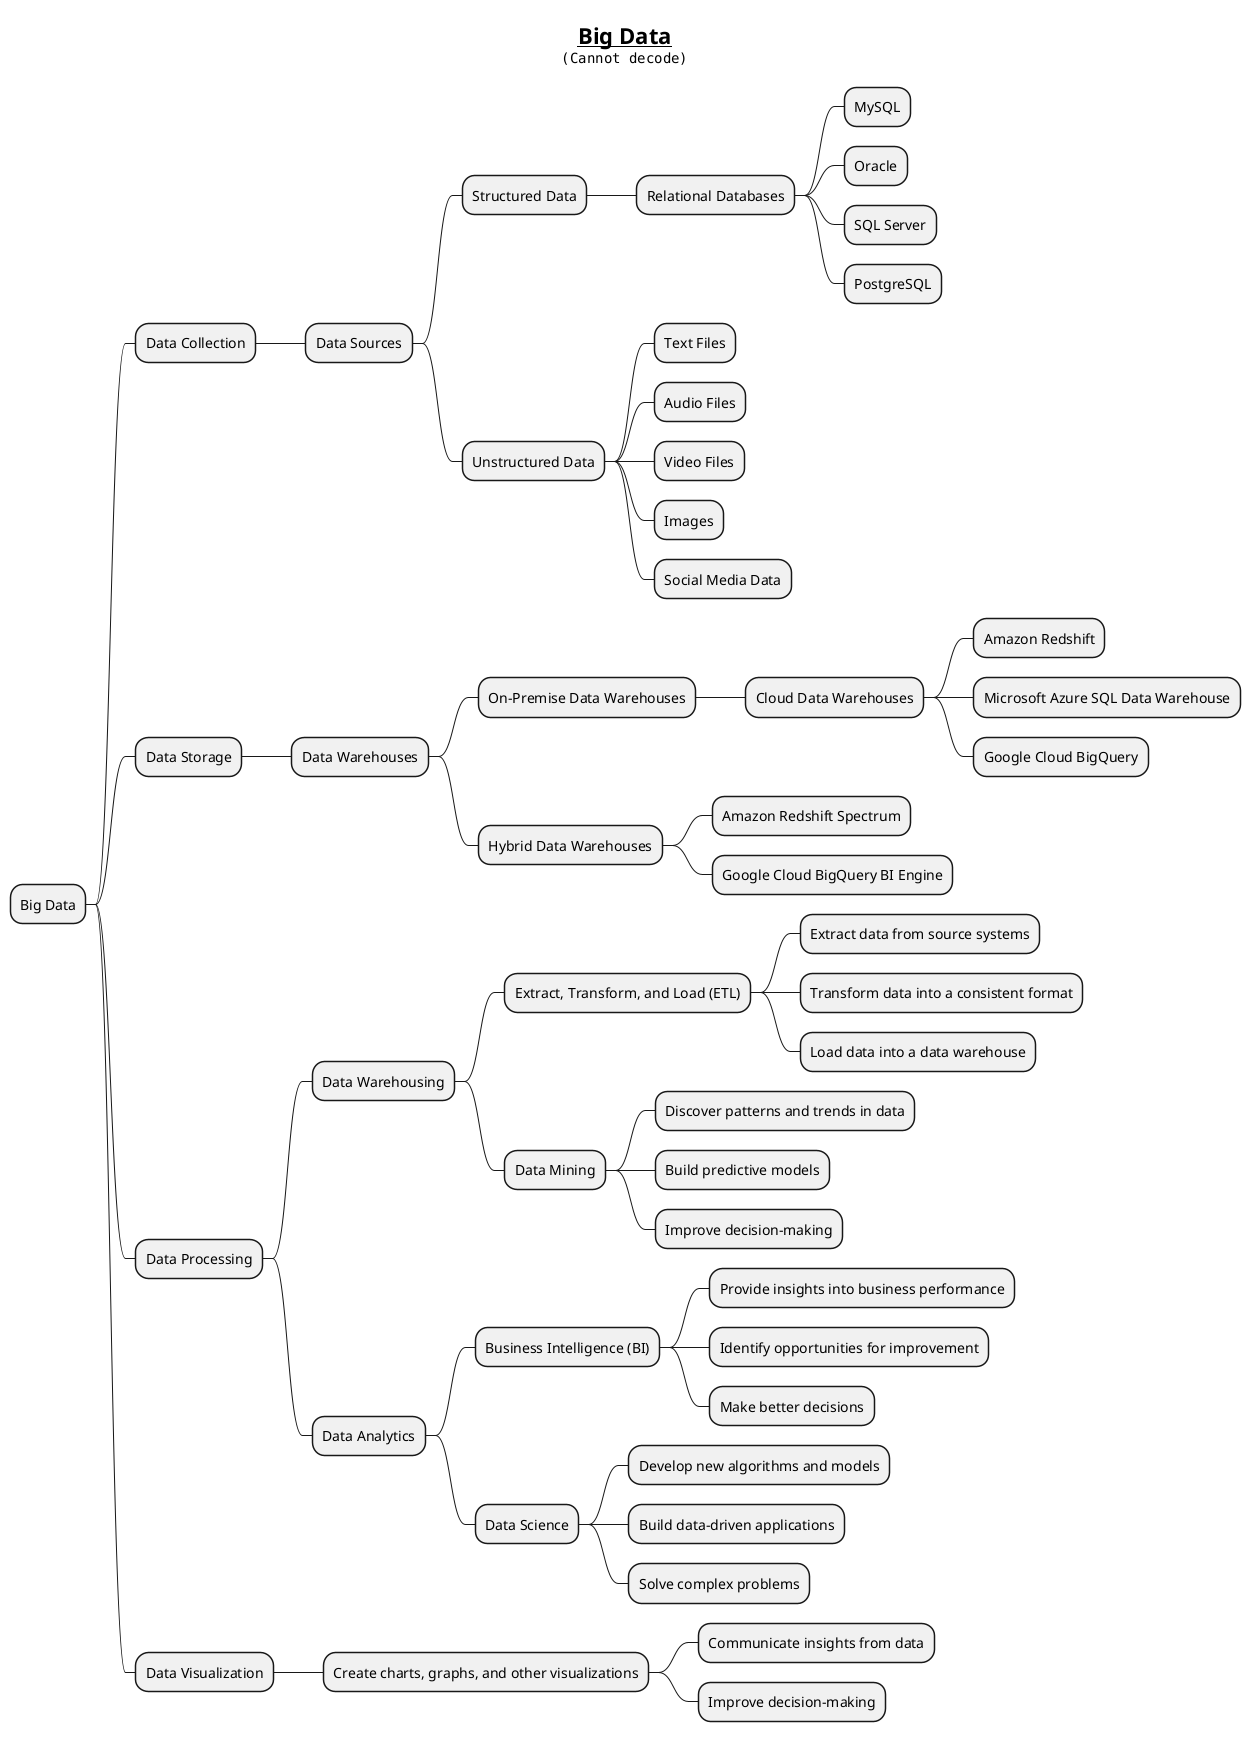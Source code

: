 @startmindmap
title = __Big Data__\n<img:images/img_22.png>
* Big Data
** Data Collection
*** Data Sources
**** Structured Data
***** Relational Databases
****** MySQL
****** Oracle
****** SQL Server
****** PostgreSQL
**** Unstructured Data
***** Text Files
***** Audio Files
***** Video Files
***** Images
***** Social Media Data
** Data Storage
*** Data Warehouses
**** On-Premise Data Warehouses
***** Cloud Data Warehouses
****** Amazon Redshift
****** Microsoft Azure SQL Data Warehouse
****** Google Cloud BigQuery
**** Hybrid Data Warehouses
***** Amazon Redshift Spectrum
***** Google Cloud BigQuery BI Engine
** Data Processing
*** Data Warehousing
**** Extract, Transform, and Load (ETL)
***** Extract data from source systems
***** Transform data into a consistent format
***** Load data into a data warehouse
**** Data Mining
***** Discover patterns and trends in data
***** Build predictive models
***** Improve decision-making
*** Data Analytics
**** Business Intelligence (BI)
***** Provide insights into business performance
***** Identify opportunities for improvement
***** Make better decisions
**** Data Science
***** Develop new algorithms and models
***** Build data-driven applications
***** Solve complex problems
** Data Visualization
*** Create charts, graphs, and other visualizations
**** Communicate insights from data
**** Improve decision-making
@endmindmap
